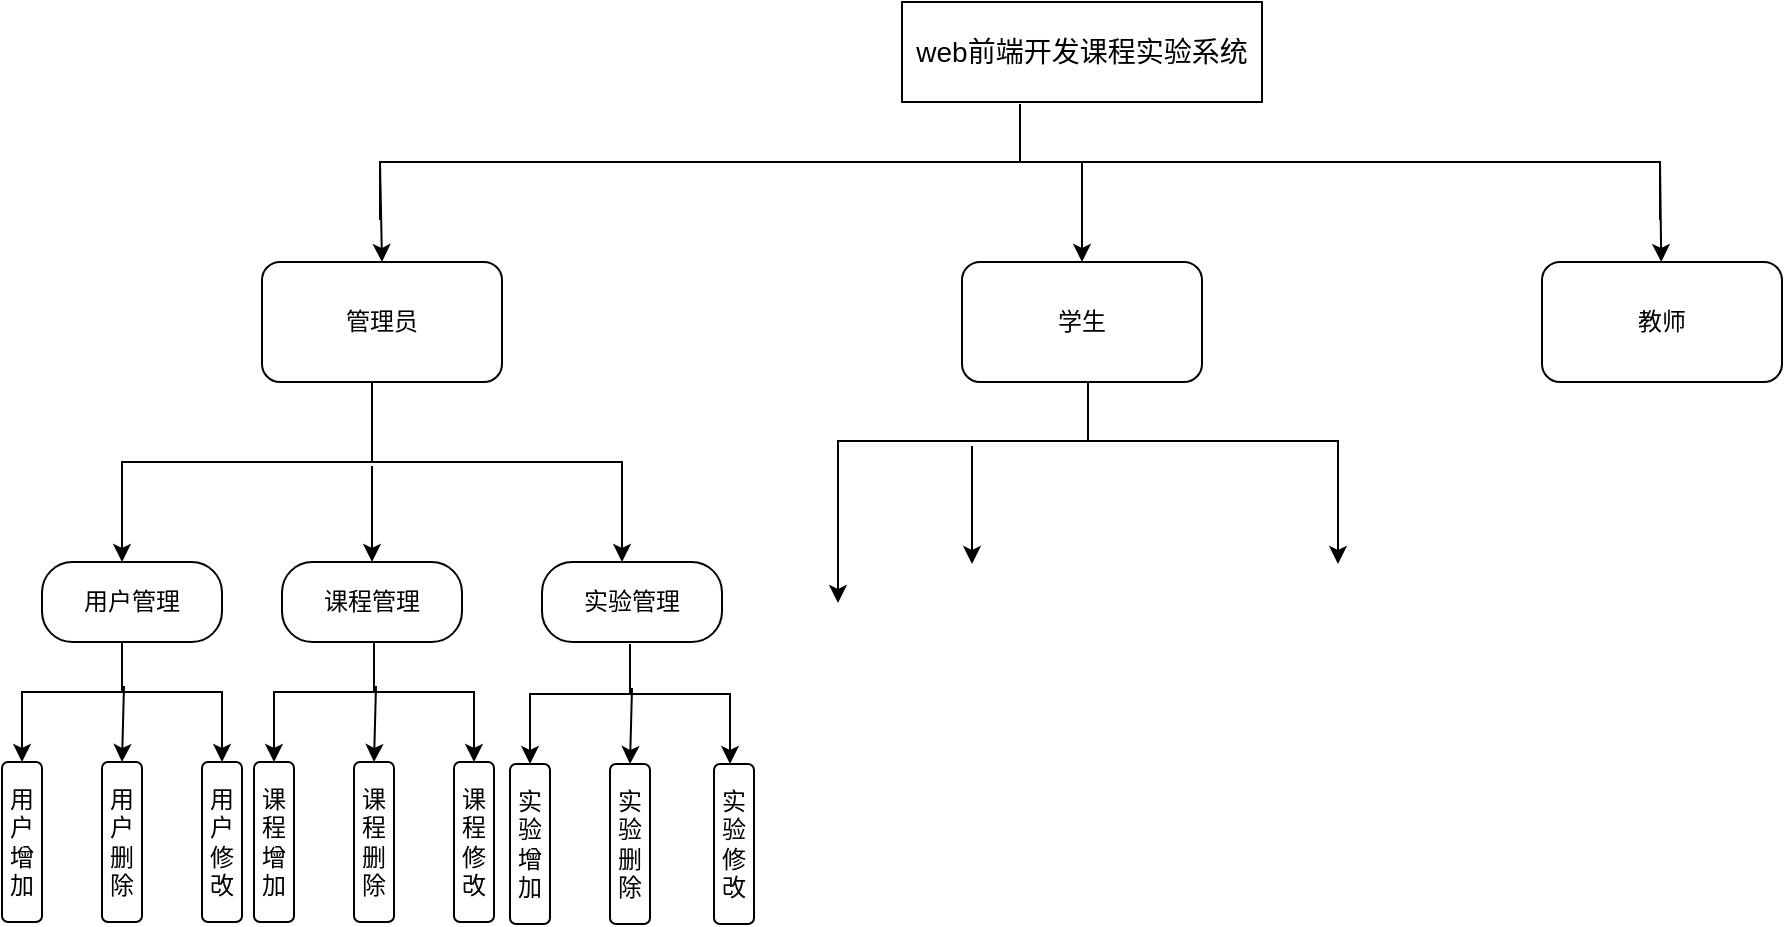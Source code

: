 <mxfile version="24.0.7" type="github">
  <diagram name="第 1 页" id="O0puUNbeElKO0M9egB0c">
    <mxGraphModel dx="2261" dy="772" grid="1" gridSize="10" guides="1" tooltips="1" connect="1" arrows="1" fold="1" page="1" pageScale="1" pageWidth="827" pageHeight="1169" math="0" shadow="0">
      <root>
        <mxCell id="0" />
        <mxCell id="1" parent="0" />
        <mxCell id="e2L_Nnnlv2MEoUU_Fil1-1" value="&lt;font style=&quot;font-size: 14px;&quot;&gt;web前端开发课程实验系统&lt;/font&gt;" style="rounded=0;whiteSpace=wrap;html=1;" vertex="1" parent="1">
          <mxGeometry x="320" y="160" width="180" height="50" as="geometry" />
        </mxCell>
        <mxCell id="e2L_Nnnlv2MEoUU_Fil1-2" value="" style="strokeWidth=1;html=1;shape=mxgraph.flowchart.annotation_2;align=left;labelPosition=right;pointerEvents=1;rotation=90;" vertex="1" parent="1">
          <mxGeometry x="350" y="-80" width="58" height="640" as="geometry" />
        </mxCell>
        <mxCell id="e2L_Nnnlv2MEoUU_Fil1-4" value="" style="endArrow=classic;html=1;rounded=0;entryX=0.5;entryY=0;entryDx=0;entryDy=0;" edge="1" parent="1" target="e2L_Nnnlv2MEoUU_Fil1-9">
          <mxGeometry width="50" height="50" relative="1" as="geometry">
            <mxPoint x="410" y="250" as="sourcePoint" />
            <mxPoint x="410" y="280" as="targetPoint" />
            <Array as="points">
              <mxPoint x="410" y="240" />
            </Array>
          </mxGeometry>
        </mxCell>
        <mxCell id="e2L_Nnnlv2MEoUU_Fil1-6" value="" style="endArrow=classic;html=1;rounded=0;exitX=0.5;exitY=1;exitDx=0;exitDy=0;exitPerimeter=0;entryX=0.5;entryY=0;entryDx=0;entryDy=0;" edge="1" parent="1" target="e2L_Nnnlv2MEoUU_Fil1-10">
          <mxGeometry width="50" height="50" relative="1" as="geometry">
            <mxPoint x="59" y="240" as="sourcePoint" />
            <mxPoint x="60" y="280" as="targetPoint" />
          </mxGeometry>
        </mxCell>
        <mxCell id="e2L_Nnnlv2MEoUU_Fil1-7" value="" style="endArrow=classic;html=1;rounded=0;exitX=0.5;exitY=0;exitDx=0;exitDy=0;exitPerimeter=0;" edge="1" parent="1" source="e2L_Nnnlv2MEoUU_Fil1-2" target="e2L_Nnnlv2MEoUU_Fil1-8">
          <mxGeometry width="50" height="50" relative="1" as="geometry">
            <mxPoint x="410" y="420" as="sourcePoint" />
            <mxPoint x="700" y="280" as="targetPoint" />
          </mxGeometry>
        </mxCell>
        <mxCell id="e2L_Nnnlv2MEoUU_Fil1-8" value="教师" style="rounded=1;whiteSpace=wrap;html=1;" vertex="1" parent="1">
          <mxGeometry x="640" y="290" width="120" height="60" as="geometry" />
        </mxCell>
        <mxCell id="e2L_Nnnlv2MEoUU_Fil1-9" value="学生" style="rounded=1;whiteSpace=wrap;html=1;" vertex="1" parent="1">
          <mxGeometry x="350" y="290" width="120" height="60" as="geometry" />
        </mxCell>
        <mxCell id="e2L_Nnnlv2MEoUU_Fil1-10" value="管理员" style="rounded=1;whiteSpace=wrap;html=1;" vertex="1" parent="1">
          <mxGeometry y="290" width="120" height="60" as="geometry" />
        </mxCell>
        <mxCell id="e2L_Nnnlv2MEoUU_Fil1-14" value="" style="strokeWidth=1;html=1;shape=mxgraph.flowchart.annotation_2;align=left;labelPosition=right;pointerEvents=1;direction=south;" vertex="1" parent="1">
          <mxGeometry x="-70" y="350" width="250" height="80" as="geometry" />
        </mxCell>
        <mxCell id="e2L_Nnnlv2MEoUU_Fil1-15" value="用户管理" style="rounded=1;whiteSpace=wrap;html=1;direction=south;arcSize=38;" vertex="1" parent="1">
          <mxGeometry x="-110" y="440" width="90" height="40" as="geometry" />
        </mxCell>
        <mxCell id="e2L_Nnnlv2MEoUU_Fil1-16" value="" style="endArrow=classic;html=1;rounded=0;exitX=0.5;exitY=1;exitDx=0;exitDy=0;exitPerimeter=0;" edge="1" parent="1" source="e2L_Nnnlv2MEoUU_Fil1-14">
          <mxGeometry width="50" height="50" relative="1" as="geometry">
            <mxPoint x="350" y="370" as="sourcePoint" />
            <mxPoint x="-70" y="440" as="targetPoint" />
          </mxGeometry>
        </mxCell>
        <mxCell id="e2L_Nnnlv2MEoUU_Fil1-18" value="" style="endArrow=classic;html=1;rounded=0;exitX=0.525;exitY=0.5;exitDx=0;exitDy=0;exitPerimeter=0;entryX=0;entryY=0.5;entryDx=0;entryDy=0;" edge="1" parent="1" source="e2L_Nnnlv2MEoUU_Fil1-14" target="e2L_Nnnlv2MEoUU_Fil1-20">
          <mxGeometry width="50" height="50" relative="1" as="geometry">
            <mxPoint x="350" y="370" as="sourcePoint" />
            <mxPoint x="240" y="420" as="targetPoint" />
          </mxGeometry>
        </mxCell>
        <mxCell id="e2L_Nnnlv2MEoUU_Fil1-20" value="课程管理" style="rounded=1;whiteSpace=wrap;html=1;direction=south;arcSize=38;" vertex="1" parent="1">
          <mxGeometry x="10" y="440" width="90" height="40" as="geometry" />
        </mxCell>
        <mxCell id="e2L_Nnnlv2MEoUU_Fil1-21" value="" style="endArrow=classic;html=1;rounded=0;exitX=0.5;exitY=0;exitDx=0;exitDy=0;exitPerimeter=0;" edge="1" parent="1" source="e2L_Nnnlv2MEoUU_Fil1-14">
          <mxGeometry width="50" height="50" relative="1" as="geometry">
            <mxPoint x="350" y="370" as="sourcePoint" />
            <mxPoint x="180" y="440" as="targetPoint" />
          </mxGeometry>
        </mxCell>
        <mxCell id="e2L_Nnnlv2MEoUU_Fil1-22" value="实验管理" style="rounded=1;whiteSpace=wrap;html=1;direction=south;arcSize=38;" vertex="1" parent="1">
          <mxGeometry x="140" y="440" width="90" height="40" as="geometry" />
        </mxCell>
        <mxCell id="e2L_Nnnlv2MEoUU_Fil1-23" value="" style="strokeWidth=1;html=1;shape=mxgraph.flowchart.annotation_2;align=left;labelPosition=right;pointerEvents=1;direction=south;" vertex="1" parent="1">
          <mxGeometry x="-120" y="480" width="100" height="50" as="geometry" />
        </mxCell>
        <mxCell id="e2L_Nnnlv2MEoUU_Fil1-24" value="用户增加" style="rounded=1;whiteSpace=wrap;html=1;direction=south;" vertex="1" parent="1">
          <mxGeometry x="-130" y="540" width="20" height="80" as="geometry" />
        </mxCell>
        <mxCell id="e2L_Nnnlv2MEoUU_Fil1-26" value="" style="endArrow=classic;html=1;rounded=0;exitX=0.5;exitY=1;exitDx=0;exitDy=0;exitPerimeter=0;" edge="1" parent="1" source="e2L_Nnnlv2MEoUU_Fil1-23">
          <mxGeometry width="50" height="50" relative="1" as="geometry">
            <mxPoint x="350" y="370" as="sourcePoint" />
            <mxPoint x="-120" y="540" as="targetPoint" />
          </mxGeometry>
        </mxCell>
        <mxCell id="e2L_Nnnlv2MEoUU_Fil1-27" value="用户&lt;div&gt;删除&lt;/div&gt;" style="rounded=1;whiteSpace=wrap;html=1;direction=south;" vertex="1" parent="1">
          <mxGeometry x="-80" y="540" width="20" height="80" as="geometry" />
        </mxCell>
        <mxCell id="e2L_Nnnlv2MEoUU_Fil1-28" value="用户&lt;div&gt;修改&lt;/div&gt;" style="rounded=1;whiteSpace=wrap;html=1;direction=south;" vertex="1" parent="1">
          <mxGeometry x="-30" y="540" width="20" height="80" as="geometry" />
        </mxCell>
        <mxCell id="e2L_Nnnlv2MEoUU_Fil1-29" value="" style="endArrow=classic;html=1;rounded=0;exitX=0.5;exitY=0;exitDx=0;exitDy=0;exitPerimeter=0;" edge="1" parent="1" source="e2L_Nnnlv2MEoUU_Fil1-23">
          <mxGeometry width="50" height="50" relative="1" as="geometry">
            <mxPoint x="350" y="370" as="sourcePoint" />
            <mxPoint x="-20" y="540" as="targetPoint" />
          </mxGeometry>
        </mxCell>
        <mxCell id="e2L_Nnnlv2MEoUU_Fil1-30" value="" style="endArrow=classic;html=1;rounded=0;entryX=0;entryY=0.5;entryDx=0;entryDy=0;exitX=0.44;exitY=0.49;exitDx=0;exitDy=0;exitPerimeter=0;" edge="1" parent="1" source="e2L_Nnnlv2MEoUU_Fil1-23" target="e2L_Nnnlv2MEoUU_Fil1-27">
          <mxGeometry width="50" height="50" relative="1" as="geometry">
            <mxPoint x="-70" y="510" as="sourcePoint" />
            <mxPoint x="400" y="320" as="targetPoint" />
          </mxGeometry>
        </mxCell>
        <mxCell id="e2L_Nnnlv2MEoUU_Fil1-31" value="" style="strokeWidth=1;html=1;shape=mxgraph.flowchart.annotation_2;align=left;labelPosition=right;pointerEvents=1;direction=south;" vertex="1" parent="1">
          <mxGeometry x="6" y="480" width="100" height="50" as="geometry" />
        </mxCell>
        <mxCell id="e2L_Nnnlv2MEoUU_Fil1-32" value="课程增加" style="rounded=1;whiteSpace=wrap;html=1;direction=south;" vertex="1" parent="1">
          <mxGeometry x="-4" y="540" width="20" height="80" as="geometry" />
        </mxCell>
        <mxCell id="e2L_Nnnlv2MEoUU_Fil1-33" value="" style="endArrow=classic;html=1;rounded=0;exitX=0.5;exitY=1;exitDx=0;exitDy=0;exitPerimeter=0;" edge="1" parent="1" source="e2L_Nnnlv2MEoUU_Fil1-31">
          <mxGeometry width="50" height="50" relative="1" as="geometry">
            <mxPoint x="476" y="370" as="sourcePoint" />
            <mxPoint x="6" y="540" as="targetPoint" />
          </mxGeometry>
        </mxCell>
        <mxCell id="e2L_Nnnlv2MEoUU_Fil1-34" value="&lt;span style=&quot;background-color: initial;&quot;&gt;课程删除&lt;/span&gt;" style="rounded=1;whiteSpace=wrap;html=1;direction=south;" vertex="1" parent="1">
          <mxGeometry x="46" y="540" width="20" height="80" as="geometry" />
        </mxCell>
        <mxCell id="e2L_Nnnlv2MEoUU_Fil1-35" value="&lt;span style=&quot;background-color: initial;&quot;&gt;课程修改&lt;/span&gt;" style="rounded=1;whiteSpace=wrap;html=1;direction=south;" vertex="1" parent="1">
          <mxGeometry x="96" y="540" width="20" height="80" as="geometry" />
        </mxCell>
        <mxCell id="e2L_Nnnlv2MEoUU_Fil1-36" value="" style="endArrow=classic;html=1;rounded=0;exitX=0.5;exitY=0;exitDx=0;exitDy=0;exitPerimeter=0;" edge="1" parent="1" source="e2L_Nnnlv2MEoUU_Fil1-31">
          <mxGeometry width="50" height="50" relative="1" as="geometry">
            <mxPoint x="476" y="370" as="sourcePoint" />
            <mxPoint x="106" y="540" as="targetPoint" />
          </mxGeometry>
        </mxCell>
        <mxCell id="e2L_Nnnlv2MEoUU_Fil1-37" value="" style="endArrow=classic;html=1;rounded=0;entryX=0;entryY=0.5;entryDx=0;entryDy=0;exitX=0.44;exitY=0.49;exitDx=0;exitDy=0;exitPerimeter=0;" edge="1" parent="1" source="e2L_Nnnlv2MEoUU_Fil1-31" target="e2L_Nnnlv2MEoUU_Fil1-34">
          <mxGeometry width="50" height="50" relative="1" as="geometry">
            <mxPoint x="56" y="510" as="sourcePoint" />
            <mxPoint x="526" y="320" as="targetPoint" />
          </mxGeometry>
        </mxCell>
        <mxCell id="e2L_Nnnlv2MEoUU_Fil1-38" value="" style="strokeWidth=1;html=1;shape=mxgraph.flowchart.annotation_2;align=left;labelPosition=right;pointerEvents=1;direction=south;" vertex="1" parent="1">
          <mxGeometry x="134" y="481" width="100" height="50" as="geometry" />
        </mxCell>
        <mxCell id="e2L_Nnnlv2MEoUU_Fil1-39" value="实验增加" style="rounded=1;whiteSpace=wrap;html=1;direction=south;" vertex="1" parent="1">
          <mxGeometry x="124" y="541" width="20" height="80" as="geometry" />
        </mxCell>
        <mxCell id="e2L_Nnnlv2MEoUU_Fil1-40" value="" style="endArrow=classic;html=1;rounded=0;exitX=0.5;exitY=1;exitDx=0;exitDy=0;exitPerimeter=0;" edge="1" parent="1" source="e2L_Nnnlv2MEoUU_Fil1-38">
          <mxGeometry width="50" height="50" relative="1" as="geometry">
            <mxPoint x="604" y="371" as="sourcePoint" />
            <mxPoint x="134" y="541" as="targetPoint" />
          </mxGeometry>
        </mxCell>
        <mxCell id="e2L_Nnnlv2MEoUU_Fil1-41" value="&lt;span style=&quot;background-color: initial;&quot;&gt;实验删除&lt;/span&gt;" style="rounded=1;whiteSpace=wrap;html=1;direction=south;" vertex="1" parent="1">
          <mxGeometry x="174" y="541" width="20" height="80" as="geometry" />
        </mxCell>
        <mxCell id="e2L_Nnnlv2MEoUU_Fil1-42" value="&lt;span style=&quot;background-color: initial;&quot;&gt;实验修改&lt;/span&gt;" style="rounded=1;whiteSpace=wrap;html=1;direction=south;" vertex="1" parent="1">
          <mxGeometry x="226" y="541" width="20" height="80" as="geometry" />
        </mxCell>
        <mxCell id="e2L_Nnnlv2MEoUU_Fil1-43" value="" style="endArrow=classic;html=1;rounded=0;exitX=0.5;exitY=0;exitDx=0;exitDy=0;exitPerimeter=0;" edge="1" parent="1" source="e2L_Nnnlv2MEoUU_Fil1-38">
          <mxGeometry width="50" height="50" relative="1" as="geometry">
            <mxPoint x="604" y="371" as="sourcePoint" />
            <mxPoint x="234" y="541" as="targetPoint" />
          </mxGeometry>
        </mxCell>
        <mxCell id="e2L_Nnnlv2MEoUU_Fil1-44" value="" style="endArrow=classic;html=1;rounded=0;entryX=0;entryY=0.5;entryDx=0;entryDy=0;exitX=0.44;exitY=0.49;exitDx=0;exitDy=0;exitPerimeter=0;" edge="1" parent="1" source="e2L_Nnnlv2MEoUU_Fil1-38" target="e2L_Nnnlv2MEoUU_Fil1-41">
          <mxGeometry width="50" height="50" relative="1" as="geometry">
            <mxPoint x="184" y="511" as="sourcePoint" />
            <mxPoint x="654" y="321" as="targetPoint" />
          </mxGeometry>
        </mxCell>
        <mxCell id="e2L_Nnnlv2MEoUU_Fil1-45" value="" style="strokeWidth=1;html=1;shape=mxgraph.flowchart.annotation_2;align=left;labelPosition=right;pointerEvents=1;direction=south;" vertex="1" parent="1">
          <mxGeometry x="288" y="350" width="250" height="59" as="geometry" />
        </mxCell>
        <mxCell id="e2L_Nnnlv2MEoUU_Fil1-47" value="" style="endArrow=classic;html=1;rounded=0;exitX=0.5;exitY=1;exitDx=0;exitDy=0;exitPerimeter=0;" edge="1" parent="1">
          <mxGeometry width="50" height="50" relative="1" as="geometry">
            <mxPoint x="288" y="400" as="sourcePoint" />
            <mxPoint x="288" y="460.5" as="targetPoint" />
          </mxGeometry>
        </mxCell>
        <mxCell id="e2L_Nnnlv2MEoUU_Fil1-48" value="" style="endArrow=classic;html=1;rounded=0;exitX=0.525;exitY=0.5;exitDx=0;exitDy=0;exitPerimeter=0;entryX=0;entryY=0.5;entryDx=0;entryDy=0;" edge="1" parent="1">
          <mxGeometry width="50" height="50" relative="1" as="geometry">
            <mxPoint x="355" y="381.975" as="sourcePoint" />
            <mxPoint x="355" y="441" as="targetPoint" />
          </mxGeometry>
        </mxCell>
        <mxCell id="e2L_Nnnlv2MEoUU_Fil1-50" value="" style="endArrow=classic;html=1;rounded=0;exitX=0.5;exitY=0;exitDx=0;exitDy=0;exitPerimeter=0;" edge="1" parent="1">
          <mxGeometry width="50" height="50" relative="1" as="geometry">
            <mxPoint x="538" y="380.5" as="sourcePoint" />
            <mxPoint x="538" y="441" as="targetPoint" />
          </mxGeometry>
        </mxCell>
      </root>
    </mxGraphModel>
  </diagram>
</mxfile>

